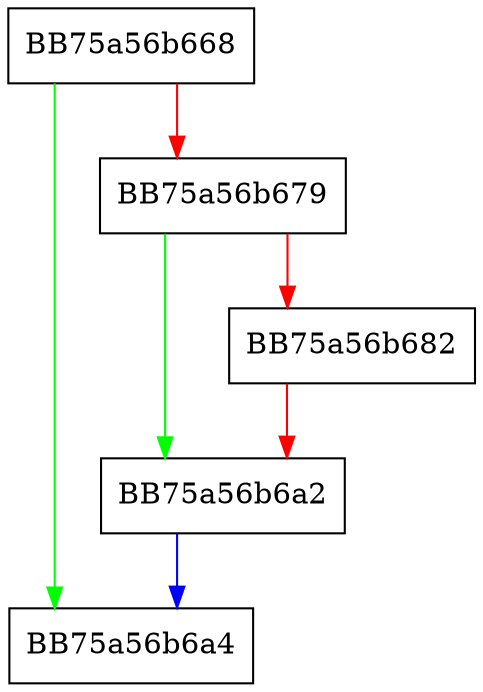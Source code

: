 digraph Release {
  node [shape="box"];
  graph [splines=ortho];
  BB75a56b668 -> BB75a56b6a4 [color="green"];
  BB75a56b668 -> BB75a56b679 [color="red"];
  BB75a56b679 -> BB75a56b6a2 [color="green"];
  BB75a56b679 -> BB75a56b682 [color="red"];
  BB75a56b682 -> BB75a56b6a2 [color="red"];
  BB75a56b6a2 -> BB75a56b6a4 [color="blue"];
}